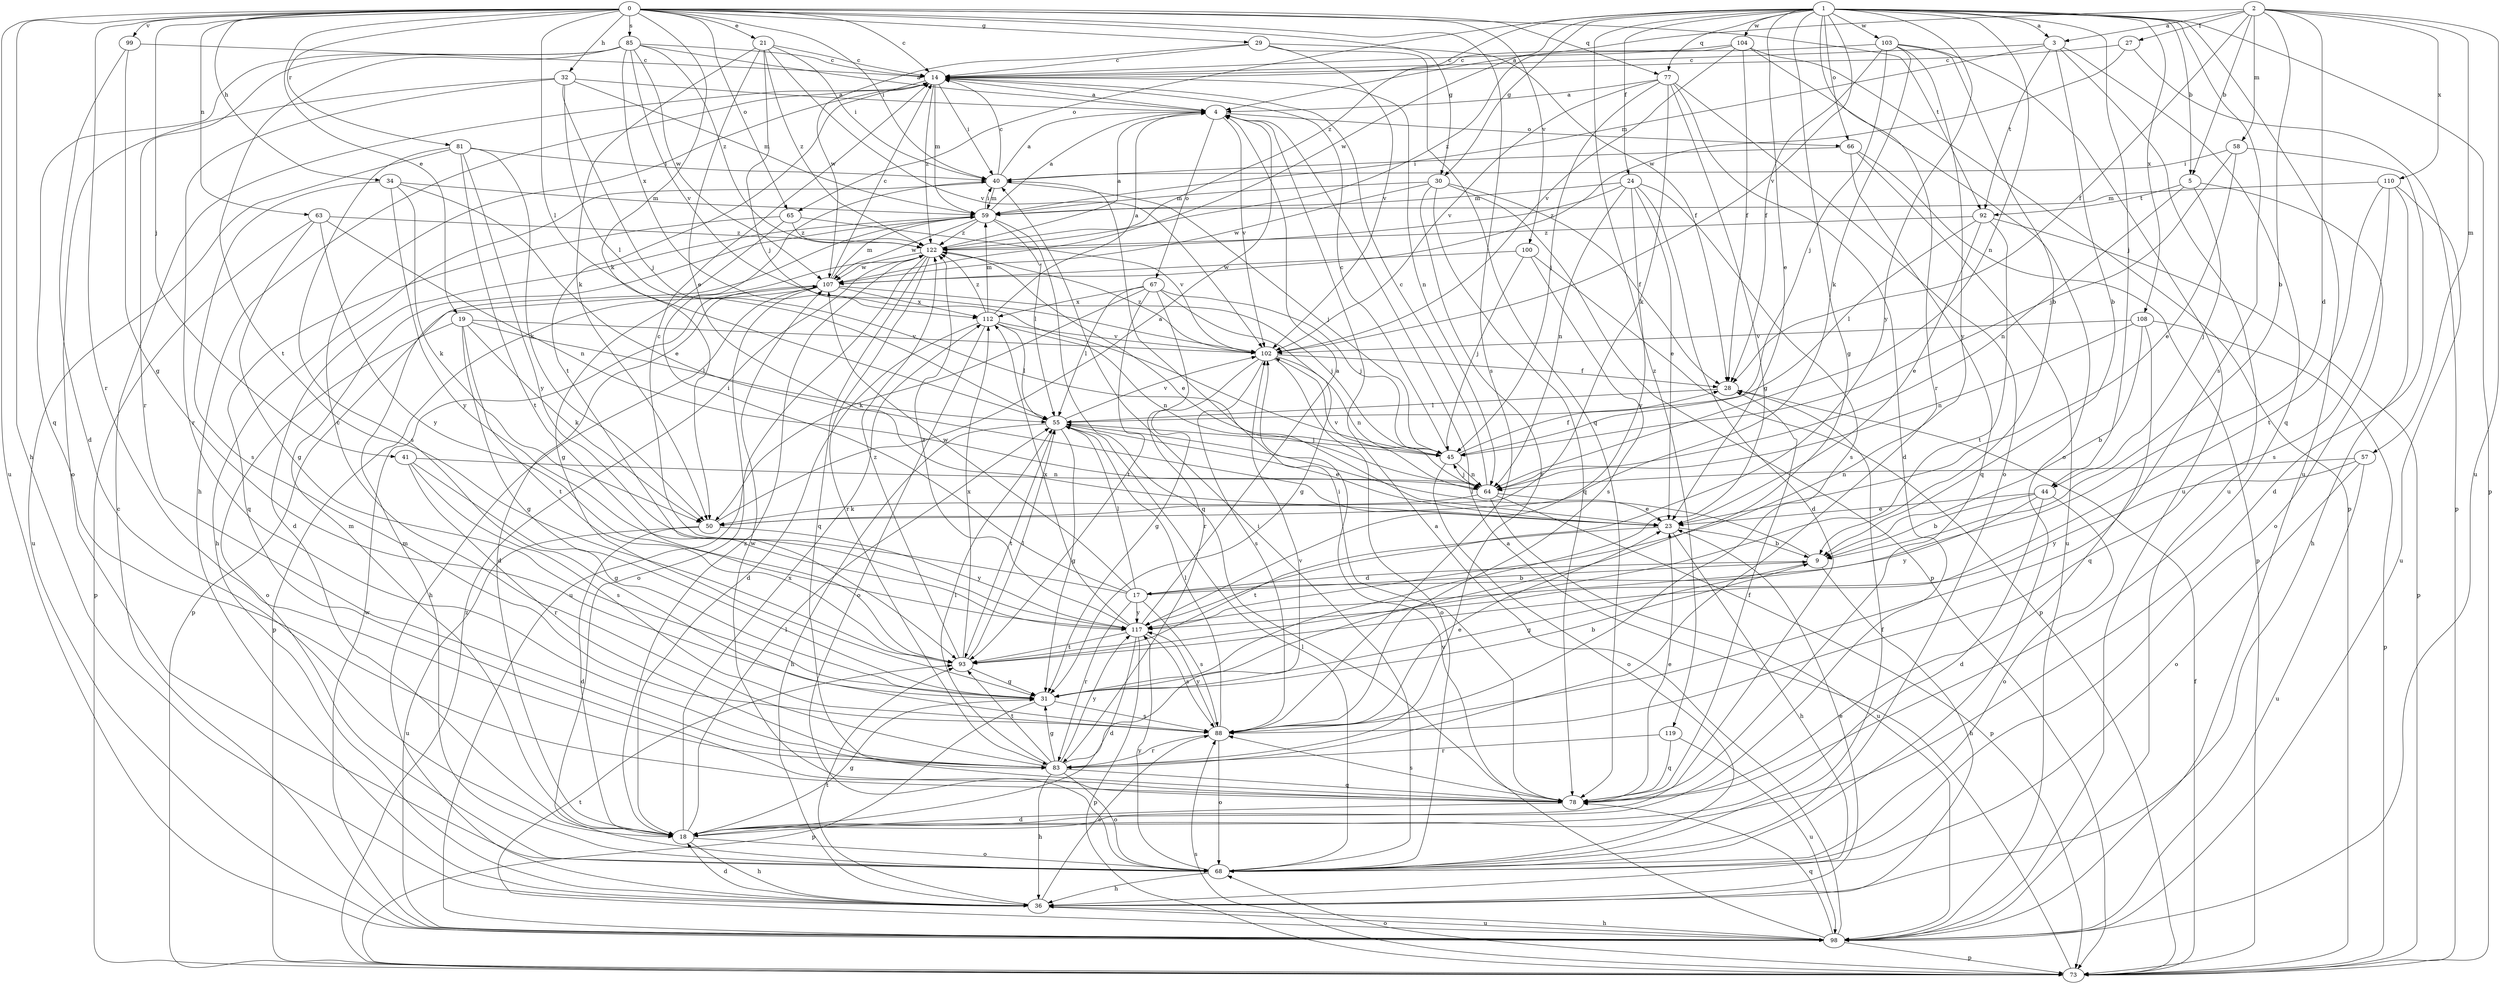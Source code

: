 strict digraph  {
0;
1;
2;
3;
4;
5;
9;
14;
17;
18;
19;
21;
23;
24;
27;
28;
29;
30;
31;
32;
34;
36;
40;
41;
44;
45;
50;
55;
57;
58;
59;
63;
64;
65;
66;
67;
68;
73;
77;
78;
81;
83;
85;
88;
92;
93;
98;
99;
100;
102;
103;
104;
107;
108;
110;
112;
117;
119;
122;
0 -> 14  [label=c];
0 -> 19  [label=e];
0 -> 21  [label=e];
0 -> 29  [label=g];
0 -> 30  [label=g];
0 -> 32  [label=h];
0 -> 34  [label=h];
0 -> 36  [label=h];
0 -> 40  [label=i];
0 -> 41  [label=j];
0 -> 50  [label=k];
0 -> 55  [label=l];
0 -> 63  [label=n];
0 -> 65  [label=o];
0 -> 77  [label=q];
0 -> 81  [label=r];
0 -> 83  [label=r];
0 -> 85  [label=s];
0 -> 88  [label=s];
0 -> 92  [label=t];
0 -> 98  [label=u];
0 -> 99  [label=v];
0 -> 100  [label=v];
1 -> 3  [label=a];
1 -> 5  [label=b];
1 -> 23  [label=e];
1 -> 24  [label=f];
1 -> 30  [label=g];
1 -> 31  [label=g];
1 -> 44  [label=j];
1 -> 64  [label=n];
1 -> 65  [label=o];
1 -> 66  [label=o];
1 -> 73  [label=p];
1 -> 77  [label=q];
1 -> 83  [label=r];
1 -> 88  [label=s];
1 -> 98  [label=u];
1 -> 102  [label=v];
1 -> 103  [label=w];
1 -> 104  [label=w];
1 -> 107  [label=w];
1 -> 108  [label=x];
1 -> 117  [label=y];
1 -> 119  [label=z];
1 -> 122  [label=z];
2 -> 3  [label=a];
2 -> 4  [label=a];
2 -> 5  [label=b];
2 -> 9  [label=b];
2 -> 17  [label=d];
2 -> 27  [label=f];
2 -> 28  [label=f];
2 -> 57  [label=m];
2 -> 58  [label=m];
2 -> 98  [label=u];
2 -> 110  [label=x];
3 -> 9  [label=b];
3 -> 14  [label=c];
3 -> 59  [label=m];
3 -> 78  [label=q];
3 -> 92  [label=t];
3 -> 98  [label=u];
4 -> 66  [label=o];
4 -> 67  [label=o];
4 -> 102  [label=v];
5 -> 44  [label=j];
5 -> 64  [label=n];
5 -> 68  [label=o];
5 -> 92  [label=t];
9 -> 17  [label=d];
9 -> 31  [label=g];
9 -> 36  [label=h];
9 -> 55  [label=l];
14 -> 4  [label=a];
14 -> 36  [label=h];
14 -> 40  [label=i];
14 -> 59  [label=m];
14 -> 64  [label=n];
14 -> 93  [label=t];
14 -> 122  [label=z];
17 -> 9  [label=b];
17 -> 14  [label=c];
17 -> 40  [label=i];
17 -> 55  [label=l];
17 -> 83  [label=r];
17 -> 88  [label=s];
17 -> 107  [label=w];
17 -> 117  [label=y];
18 -> 31  [label=g];
18 -> 36  [label=h];
18 -> 55  [label=l];
18 -> 59  [label=m];
18 -> 68  [label=o];
18 -> 112  [label=x];
18 -> 122  [label=z];
19 -> 31  [label=g];
19 -> 50  [label=k];
19 -> 55  [label=l];
19 -> 68  [label=o];
19 -> 93  [label=t];
19 -> 102  [label=v];
21 -> 14  [label=c];
21 -> 23  [label=e];
21 -> 40  [label=i];
21 -> 45  [label=j];
21 -> 50  [label=k];
21 -> 102  [label=v];
21 -> 122  [label=z];
23 -> 9  [label=b];
23 -> 36  [label=h];
23 -> 93  [label=t];
24 -> 18  [label=d];
24 -> 23  [label=e];
24 -> 59  [label=m];
24 -> 64  [label=n];
24 -> 88  [label=s];
24 -> 117  [label=y];
24 -> 122  [label=z];
27 -> 14  [label=c];
27 -> 73  [label=p];
27 -> 107  [label=w];
28 -> 55  [label=l];
29 -> 14  [label=c];
29 -> 28  [label=f];
29 -> 78  [label=q];
29 -> 102  [label=v];
29 -> 107  [label=w];
30 -> 28  [label=f];
30 -> 59  [label=m];
30 -> 73  [label=p];
30 -> 78  [label=q];
30 -> 83  [label=r];
30 -> 107  [label=w];
31 -> 9  [label=b];
31 -> 73  [label=p];
31 -> 88  [label=s];
32 -> 4  [label=a];
32 -> 45  [label=j];
32 -> 55  [label=l];
32 -> 59  [label=m];
32 -> 68  [label=o];
32 -> 83  [label=r];
34 -> 23  [label=e];
34 -> 50  [label=k];
34 -> 59  [label=m];
34 -> 88  [label=s];
34 -> 117  [label=y];
36 -> 18  [label=d];
36 -> 23  [label=e];
36 -> 88  [label=s];
36 -> 93  [label=t];
36 -> 98  [label=u];
40 -> 4  [label=a];
40 -> 14  [label=c];
40 -> 36  [label=h];
40 -> 45  [label=j];
40 -> 59  [label=m];
41 -> 31  [label=g];
41 -> 64  [label=n];
41 -> 83  [label=r];
41 -> 88  [label=s];
44 -> 9  [label=b];
44 -> 18  [label=d];
44 -> 23  [label=e];
44 -> 68  [label=o];
44 -> 117  [label=y];
45 -> 14  [label=c];
45 -> 28  [label=f];
45 -> 64  [label=n];
45 -> 68  [label=o];
50 -> 4  [label=a];
50 -> 18  [label=d];
50 -> 98  [label=u];
50 -> 117  [label=y];
55 -> 23  [label=e];
55 -> 31  [label=g];
55 -> 36  [label=h];
55 -> 45  [label=j];
55 -> 93  [label=t];
55 -> 102  [label=v];
57 -> 64  [label=n];
57 -> 68  [label=o];
57 -> 98  [label=u];
57 -> 117  [label=y];
58 -> 18  [label=d];
58 -> 23  [label=e];
58 -> 40  [label=i];
58 -> 45  [label=j];
59 -> 4  [label=a];
59 -> 18  [label=d];
59 -> 40  [label=i];
59 -> 55  [label=l];
59 -> 78  [label=q];
59 -> 107  [label=w];
59 -> 122  [label=z];
63 -> 31  [label=g];
63 -> 64  [label=n];
63 -> 73  [label=p];
63 -> 117  [label=y];
63 -> 122  [label=z];
64 -> 14  [label=c];
64 -> 23  [label=e];
64 -> 45  [label=j];
64 -> 50  [label=k];
64 -> 73  [label=p];
64 -> 98  [label=u];
64 -> 102  [label=v];
65 -> 31  [label=g];
65 -> 78  [label=q];
65 -> 102  [label=v];
65 -> 122  [label=z];
66 -> 40  [label=i];
66 -> 73  [label=p];
66 -> 78  [label=q];
66 -> 98  [label=u];
67 -> 31  [label=g];
67 -> 45  [label=j];
67 -> 50  [label=k];
67 -> 55  [label=l];
67 -> 83  [label=r];
67 -> 93  [label=t];
67 -> 112  [label=x];
68 -> 28  [label=f];
68 -> 36  [label=h];
68 -> 40  [label=i];
68 -> 55  [label=l];
68 -> 59  [label=m];
68 -> 117  [label=y];
73 -> 4  [label=a];
73 -> 28  [label=f];
73 -> 68  [label=o];
73 -> 88  [label=s];
73 -> 122  [label=z];
77 -> 4  [label=a];
77 -> 18  [label=d];
77 -> 31  [label=g];
77 -> 45  [label=j];
77 -> 50  [label=k];
77 -> 68  [label=o];
77 -> 102  [label=v];
78 -> 18  [label=d];
78 -> 23  [label=e];
78 -> 28  [label=f];
78 -> 40  [label=i];
78 -> 88  [label=s];
78 -> 107  [label=w];
81 -> 40  [label=i];
81 -> 50  [label=k];
81 -> 88  [label=s];
81 -> 93  [label=t];
81 -> 98  [label=u];
81 -> 117  [label=y];
83 -> 14  [label=c];
83 -> 31  [label=g];
83 -> 36  [label=h];
83 -> 55  [label=l];
83 -> 68  [label=o];
83 -> 78  [label=q];
83 -> 93  [label=t];
83 -> 102  [label=v];
83 -> 117  [label=y];
85 -> 4  [label=a];
85 -> 14  [label=c];
85 -> 78  [label=q];
85 -> 83  [label=r];
85 -> 93  [label=t];
85 -> 102  [label=v];
85 -> 107  [label=w];
85 -> 112  [label=x];
85 -> 122  [label=z];
88 -> 23  [label=e];
88 -> 55  [label=l];
88 -> 68  [label=o];
88 -> 83  [label=r];
88 -> 117  [label=y];
92 -> 23  [label=e];
92 -> 55  [label=l];
92 -> 73  [label=p];
92 -> 93  [label=t];
92 -> 122  [label=z];
93 -> 31  [label=g];
93 -> 55  [label=l];
93 -> 112  [label=x];
93 -> 122  [label=z];
98 -> 4  [label=a];
98 -> 14  [label=c];
98 -> 36  [label=h];
98 -> 73  [label=p];
98 -> 78  [label=q];
98 -> 93  [label=t];
98 -> 102  [label=v];
98 -> 107  [label=w];
99 -> 14  [label=c];
99 -> 18  [label=d];
99 -> 31  [label=g];
100 -> 45  [label=j];
100 -> 73  [label=p];
100 -> 88  [label=s];
100 -> 107  [label=w];
102 -> 28  [label=f];
102 -> 31  [label=g];
102 -> 64  [label=n];
102 -> 68  [label=o];
102 -> 88  [label=s];
102 -> 122  [label=z];
103 -> 9  [label=b];
103 -> 14  [label=c];
103 -> 28  [label=f];
103 -> 45  [label=j];
103 -> 50  [label=k];
103 -> 98  [label=u];
103 -> 117  [label=y];
104 -> 14  [label=c];
104 -> 28  [label=f];
104 -> 68  [label=o];
104 -> 73  [label=p];
104 -> 102  [label=v];
104 -> 122  [label=z];
107 -> 14  [label=c];
107 -> 18  [label=d];
107 -> 36  [label=h];
107 -> 45  [label=j];
107 -> 59  [label=m];
107 -> 68  [label=o];
107 -> 73  [label=p];
107 -> 112  [label=x];
108 -> 9  [label=b];
108 -> 64  [label=n];
108 -> 73  [label=p];
108 -> 78  [label=q];
108 -> 102  [label=v];
110 -> 36  [label=h];
110 -> 59  [label=m];
110 -> 88  [label=s];
110 -> 93  [label=t];
110 -> 98  [label=u];
112 -> 4  [label=a];
112 -> 18  [label=d];
112 -> 55  [label=l];
112 -> 59  [label=m];
112 -> 64  [label=n];
112 -> 68  [label=o];
112 -> 102  [label=v];
112 -> 122  [label=z];
117 -> 4  [label=a];
117 -> 18  [label=d];
117 -> 73  [label=p];
117 -> 88  [label=s];
117 -> 93  [label=t];
117 -> 112  [label=x];
117 -> 122  [label=z];
119 -> 78  [label=q];
119 -> 83  [label=r];
119 -> 98  [label=u];
122 -> 4  [label=a];
122 -> 23  [label=e];
122 -> 73  [label=p];
122 -> 78  [label=q];
122 -> 83  [label=r];
122 -> 98  [label=u];
122 -> 107  [label=w];
}

